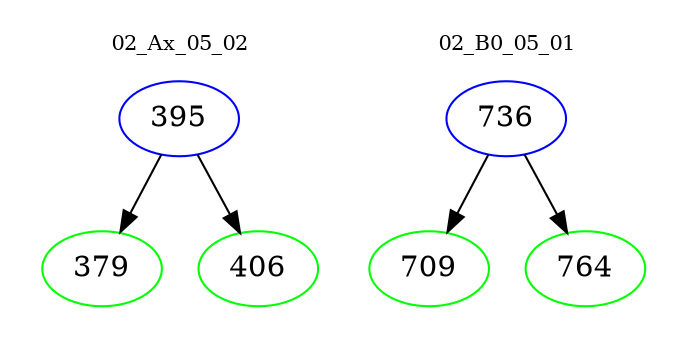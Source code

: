 digraph{
subgraph cluster_0 {
color = white
label = "02_Ax_05_02";
fontsize=10;
T0_395 [label="395", color="blue"]
T0_395 -> T0_379 [color="black"]
T0_379 [label="379", color="green"]
T0_395 -> T0_406 [color="black"]
T0_406 [label="406", color="green"]
}
subgraph cluster_1 {
color = white
label = "02_B0_05_01";
fontsize=10;
T1_736 [label="736", color="blue"]
T1_736 -> T1_709 [color="black"]
T1_709 [label="709", color="green"]
T1_736 -> T1_764 [color="black"]
T1_764 [label="764", color="green"]
}
}
